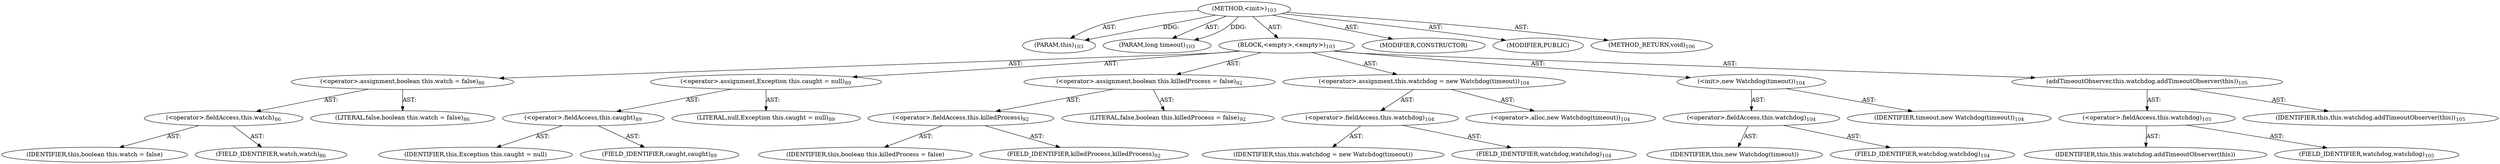 digraph "&lt;init&gt;" {  
"111669149696" [label = <(METHOD,&lt;init&gt;)<SUB>103</SUB>> ]
"115964116994" [label = <(PARAM,this)<SUB>103</SUB>> ]
"115964116997" [label = <(PARAM,long timeout)<SUB>103</SUB>> ]
"25769803776" [label = <(BLOCK,&lt;empty&gt;,&lt;empty&gt;)<SUB>103</SUB>> ]
"30064771074" [label = <(&lt;operator&gt;.assignment,boolean this.watch = false)<SUB>86</SUB>> ]
"30064771075" [label = <(&lt;operator&gt;.fieldAccess,this.watch)<SUB>86</SUB>> ]
"68719476745" [label = <(IDENTIFIER,this,boolean this.watch = false)> ]
"55834574848" [label = <(FIELD_IDENTIFIER,watch,watch)<SUB>86</SUB>> ]
"90194313216" [label = <(LITERAL,false,boolean this.watch = false)<SUB>86</SUB>> ]
"30064771076" [label = <(&lt;operator&gt;.assignment,Exception this.caught = null)<SUB>89</SUB>> ]
"30064771077" [label = <(&lt;operator&gt;.fieldAccess,this.caught)<SUB>89</SUB>> ]
"68719476746" [label = <(IDENTIFIER,this,Exception this.caught = null)> ]
"55834574849" [label = <(FIELD_IDENTIFIER,caught,caught)<SUB>89</SUB>> ]
"90194313217" [label = <(LITERAL,null,Exception this.caught = null)<SUB>89</SUB>> ]
"30064771078" [label = <(&lt;operator&gt;.assignment,boolean this.killedProcess = false)<SUB>92</SUB>> ]
"30064771079" [label = <(&lt;operator&gt;.fieldAccess,this.killedProcess)<SUB>92</SUB>> ]
"68719476747" [label = <(IDENTIFIER,this,boolean this.killedProcess = false)> ]
"55834574850" [label = <(FIELD_IDENTIFIER,killedProcess,killedProcess)<SUB>92</SUB>> ]
"90194313218" [label = <(LITERAL,false,boolean this.killedProcess = false)<SUB>92</SUB>> ]
"30064771080" [label = <(&lt;operator&gt;.assignment,this.watchdog = new Watchdog(timeout))<SUB>104</SUB>> ]
"30064771081" [label = <(&lt;operator&gt;.fieldAccess,this.watchdog)<SUB>104</SUB>> ]
"68719476748" [label = <(IDENTIFIER,this,this.watchdog = new Watchdog(timeout))> ]
"55834574851" [label = <(FIELD_IDENTIFIER,watchdog,watchdog)<SUB>104</SUB>> ]
"30064771082" [label = <(&lt;operator&gt;.alloc,new Watchdog(timeout))<SUB>104</SUB>> ]
"30064771083" [label = <(&lt;init&gt;,new Watchdog(timeout))<SUB>104</SUB>> ]
"30064771084" [label = <(&lt;operator&gt;.fieldAccess,this.watchdog)<SUB>104</SUB>> ]
"68719476749" [label = <(IDENTIFIER,this,new Watchdog(timeout))> ]
"55834574852" [label = <(FIELD_IDENTIFIER,watchdog,watchdog)<SUB>104</SUB>> ]
"68719476750" [label = <(IDENTIFIER,timeout,new Watchdog(timeout))<SUB>104</SUB>> ]
"30064771085" [label = <(addTimeoutObserver,this.watchdog.addTimeoutObserver(this))<SUB>105</SUB>> ]
"30064771086" [label = <(&lt;operator&gt;.fieldAccess,this.watchdog)<SUB>105</SUB>> ]
"68719476751" [label = <(IDENTIFIER,this,this.watchdog.addTimeoutObserver(this))> ]
"55834574853" [label = <(FIELD_IDENTIFIER,watchdog,watchdog)<SUB>105</SUB>> ]
"68719476742" [label = <(IDENTIFIER,this,this.watchdog.addTimeoutObserver(this))<SUB>105</SUB>> ]
"133143986181" [label = <(MODIFIER,CONSTRUCTOR)> ]
"133143986182" [label = <(MODIFIER,PUBLIC)> ]
"128849018880" [label = <(METHOD_RETURN,void)<SUB>106</SUB>> ]
  "111669149696" -> "115964116994"  [ label = "AST: "] 
  "111669149696" -> "115964116997"  [ label = "AST: "] 
  "111669149696" -> "25769803776"  [ label = "AST: "] 
  "111669149696" -> "133143986181"  [ label = "AST: "] 
  "111669149696" -> "133143986182"  [ label = "AST: "] 
  "111669149696" -> "128849018880"  [ label = "AST: "] 
  "25769803776" -> "30064771074"  [ label = "AST: "] 
  "25769803776" -> "30064771076"  [ label = "AST: "] 
  "25769803776" -> "30064771078"  [ label = "AST: "] 
  "25769803776" -> "30064771080"  [ label = "AST: "] 
  "25769803776" -> "30064771083"  [ label = "AST: "] 
  "25769803776" -> "30064771085"  [ label = "AST: "] 
  "30064771074" -> "30064771075"  [ label = "AST: "] 
  "30064771074" -> "90194313216"  [ label = "AST: "] 
  "30064771075" -> "68719476745"  [ label = "AST: "] 
  "30064771075" -> "55834574848"  [ label = "AST: "] 
  "30064771076" -> "30064771077"  [ label = "AST: "] 
  "30064771076" -> "90194313217"  [ label = "AST: "] 
  "30064771077" -> "68719476746"  [ label = "AST: "] 
  "30064771077" -> "55834574849"  [ label = "AST: "] 
  "30064771078" -> "30064771079"  [ label = "AST: "] 
  "30064771078" -> "90194313218"  [ label = "AST: "] 
  "30064771079" -> "68719476747"  [ label = "AST: "] 
  "30064771079" -> "55834574850"  [ label = "AST: "] 
  "30064771080" -> "30064771081"  [ label = "AST: "] 
  "30064771080" -> "30064771082"  [ label = "AST: "] 
  "30064771081" -> "68719476748"  [ label = "AST: "] 
  "30064771081" -> "55834574851"  [ label = "AST: "] 
  "30064771083" -> "30064771084"  [ label = "AST: "] 
  "30064771083" -> "68719476750"  [ label = "AST: "] 
  "30064771084" -> "68719476749"  [ label = "AST: "] 
  "30064771084" -> "55834574852"  [ label = "AST: "] 
  "30064771085" -> "30064771086"  [ label = "AST: "] 
  "30064771085" -> "68719476742"  [ label = "AST: "] 
  "30064771086" -> "68719476751"  [ label = "AST: "] 
  "30064771086" -> "55834574853"  [ label = "AST: "] 
  "111669149696" -> "115964116994"  [ label = "DDG: "] 
  "111669149696" -> "115964116997"  [ label = "DDG: "] 
}
